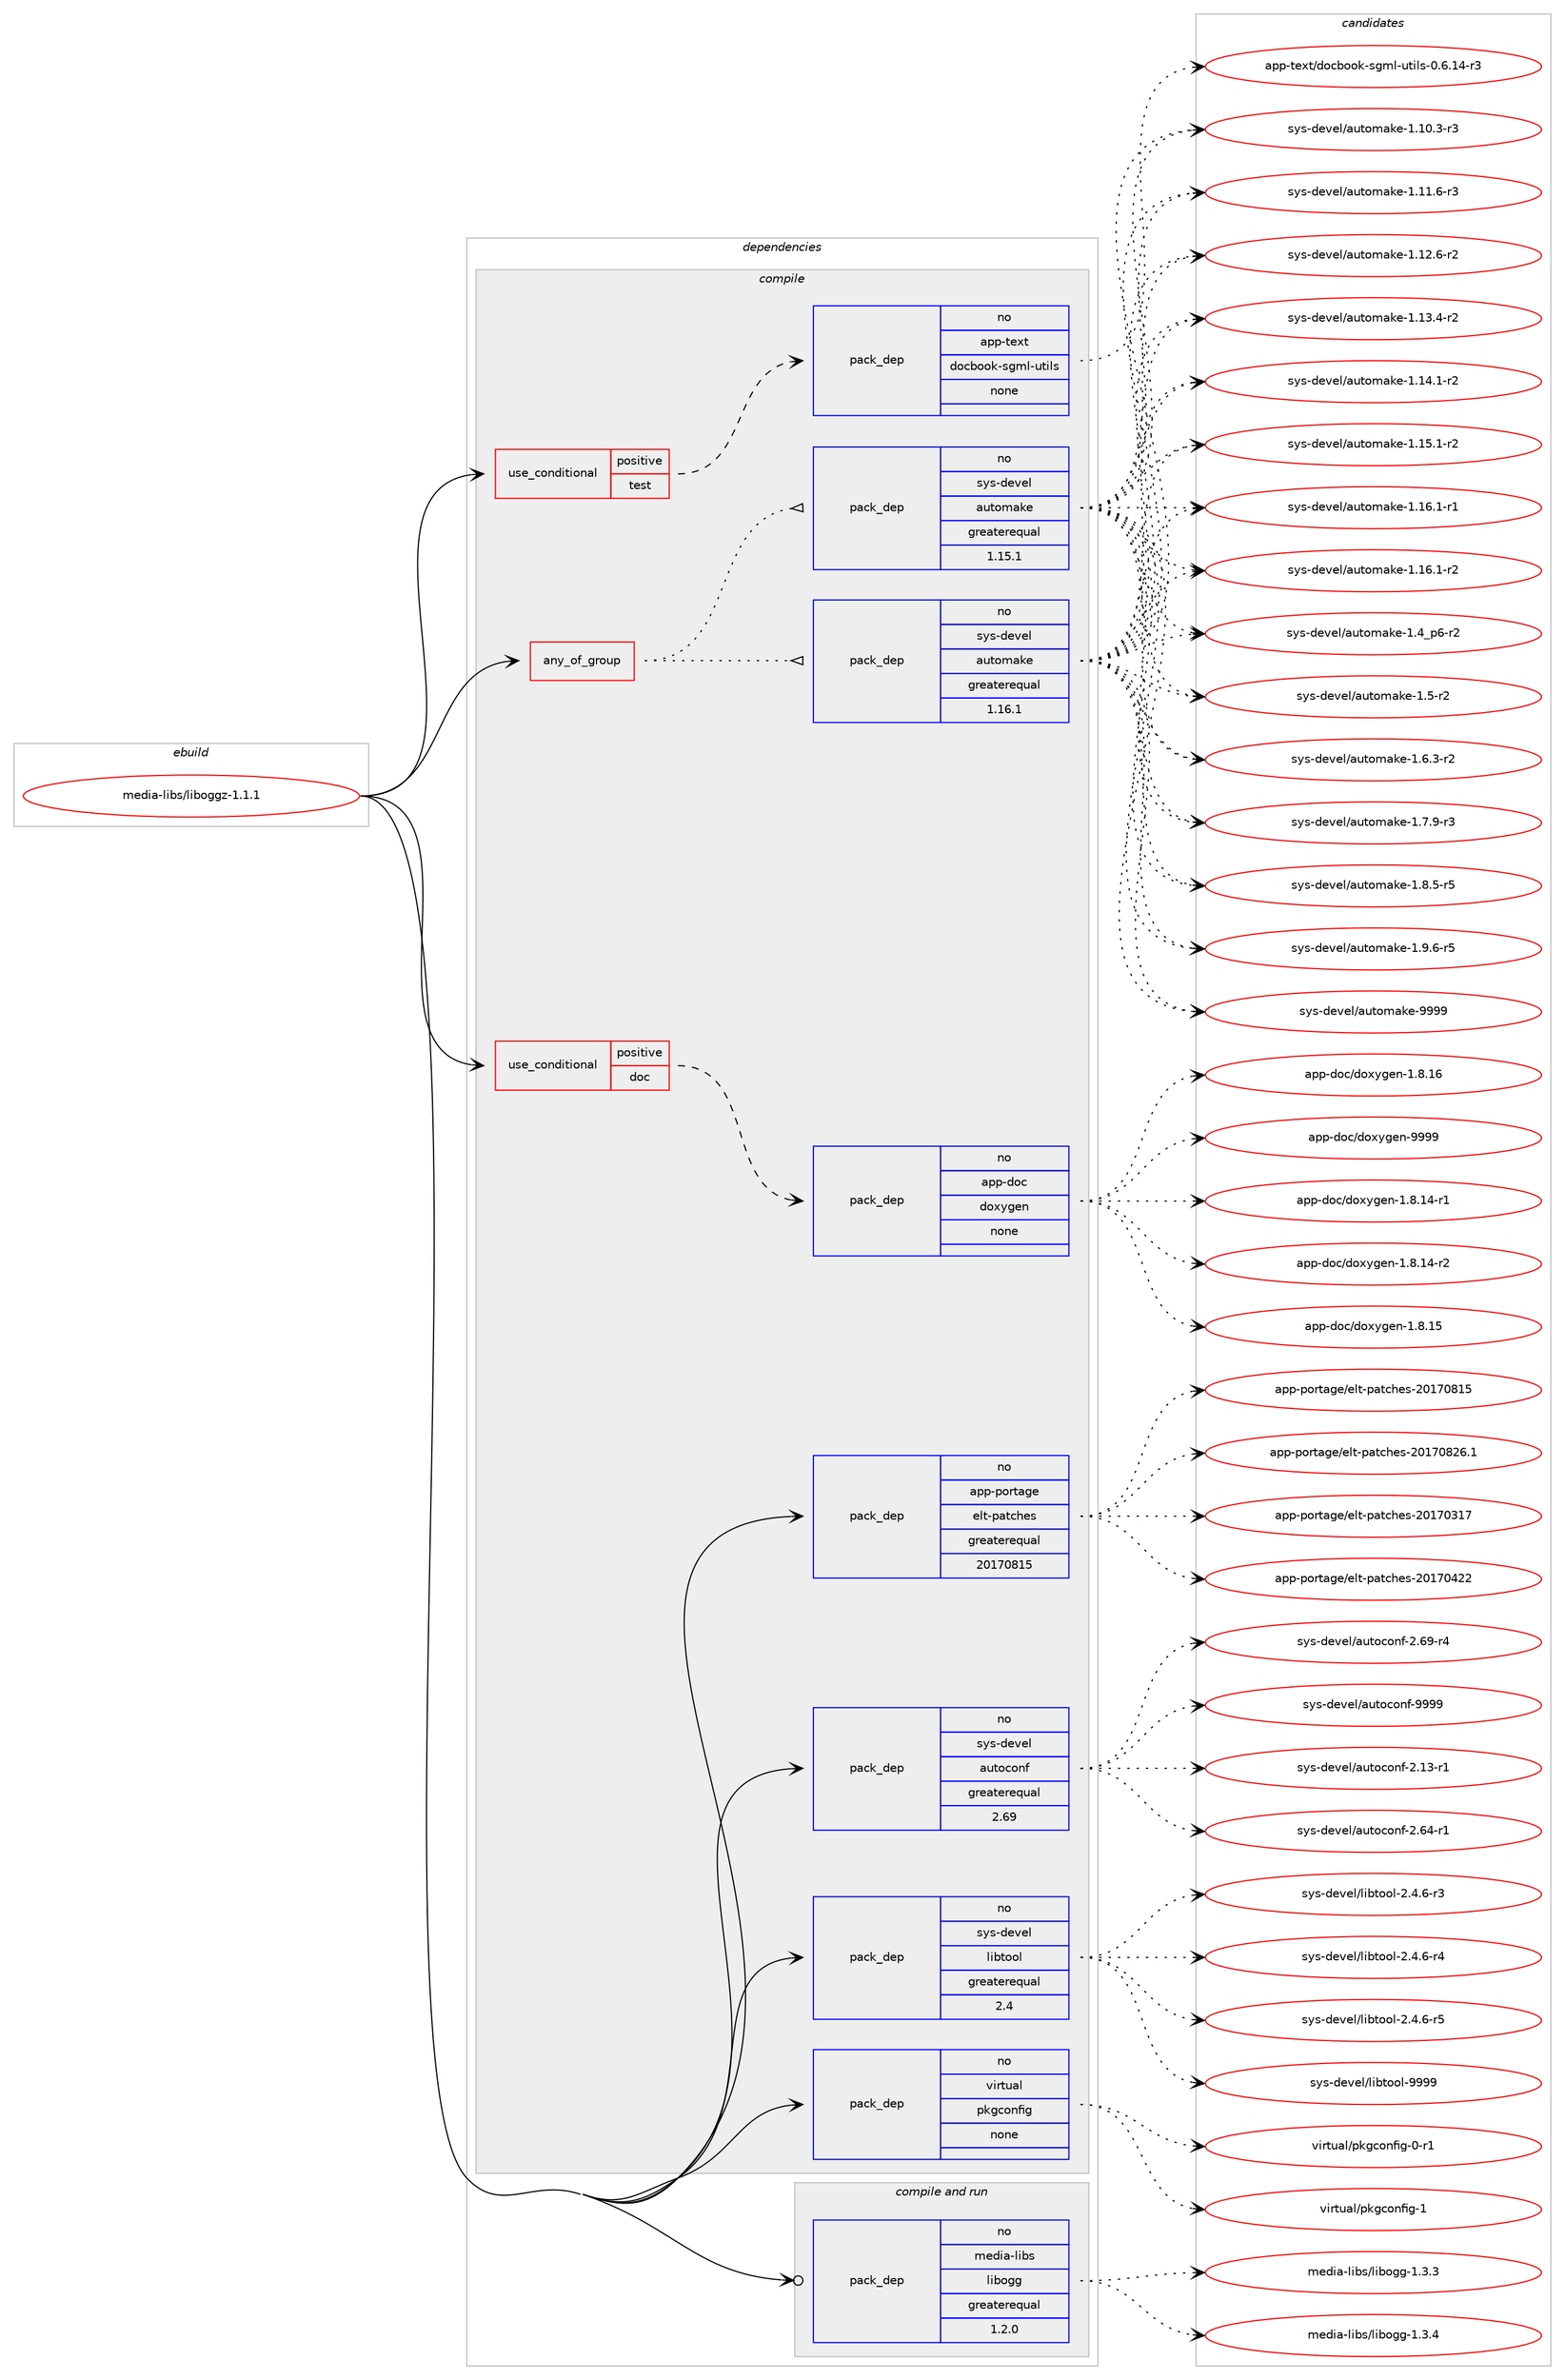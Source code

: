 digraph prolog {

# *************
# Graph options
# *************

newrank=true;
concentrate=true;
compound=true;
graph [rankdir=LR,fontname=Helvetica,fontsize=10,ranksep=1.5];#, ranksep=2.5, nodesep=0.2];
edge  [arrowhead=vee];
node  [fontname=Helvetica,fontsize=10];

# **********
# The ebuild
# **********

subgraph cluster_leftcol {
color=gray;
rank=same;
label=<<i>ebuild</i>>;
id [label="media-libs/liboggz-1.1.1", color=red, width=4, href="../media-libs/liboggz-1.1.1.svg"];
}

# ****************
# The dependencies
# ****************

subgraph cluster_midcol {
color=gray;
label=<<i>dependencies</i>>;
subgraph cluster_compile {
fillcolor="#eeeeee";
style=filled;
label=<<i>compile</i>>;
subgraph any13296 {
dependency788041 [label=<<TABLE BORDER="0" CELLBORDER="1" CELLSPACING="0" CELLPADDING="4"><TR><TD CELLPADDING="10">any_of_group</TD></TR></TABLE>>, shape=none, color=red];subgraph pack582658 {
dependency788042 [label=<<TABLE BORDER="0" CELLBORDER="1" CELLSPACING="0" CELLPADDING="4" WIDTH="220"><TR><TD ROWSPAN="6" CELLPADDING="30">pack_dep</TD></TR><TR><TD WIDTH="110">no</TD></TR><TR><TD>sys-devel</TD></TR><TR><TD>automake</TD></TR><TR><TD>greaterequal</TD></TR><TR><TD>1.16.1</TD></TR></TABLE>>, shape=none, color=blue];
}
dependency788041:e -> dependency788042:w [weight=20,style="dotted",arrowhead="oinv"];
subgraph pack582659 {
dependency788043 [label=<<TABLE BORDER="0" CELLBORDER="1" CELLSPACING="0" CELLPADDING="4" WIDTH="220"><TR><TD ROWSPAN="6" CELLPADDING="30">pack_dep</TD></TR><TR><TD WIDTH="110">no</TD></TR><TR><TD>sys-devel</TD></TR><TR><TD>automake</TD></TR><TR><TD>greaterequal</TD></TR><TR><TD>1.15.1</TD></TR></TABLE>>, shape=none, color=blue];
}
dependency788041:e -> dependency788043:w [weight=20,style="dotted",arrowhead="oinv"];
}
id:e -> dependency788041:w [weight=20,style="solid",arrowhead="vee"];
subgraph cond191654 {
dependency788044 [label=<<TABLE BORDER="0" CELLBORDER="1" CELLSPACING="0" CELLPADDING="4"><TR><TD ROWSPAN="3" CELLPADDING="10">use_conditional</TD></TR><TR><TD>positive</TD></TR><TR><TD>doc</TD></TR></TABLE>>, shape=none, color=red];
subgraph pack582660 {
dependency788045 [label=<<TABLE BORDER="0" CELLBORDER="1" CELLSPACING="0" CELLPADDING="4" WIDTH="220"><TR><TD ROWSPAN="6" CELLPADDING="30">pack_dep</TD></TR><TR><TD WIDTH="110">no</TD></TR><TR><TD>app-doc</TD></TR><TR><TD>doxygen</TD></TR><TR><TD>none</TD></TR><TR><TD></TD></TR></TABLE>>, shape=none, color=blue];
}
dependency788044:e -> dependency788045:w [weight=20,style="dashed",arrowhead="vee"];
}
id:e -> dependency788044:w [weight=20,style="solid",arrowhead="vee"];
subgraph cond191655 {
dependency788046 [label=<<TABLE BORDER="0" CELLBORDER="1" CELLSPACING="0" CELLPADDING="4"><TR><TD ROWSPAN="3" CELLPADDING="10">use_conditional</TD></TR><TR><TD>positive</TD></TR><TR><TD>test</TD></TR></TABLE>>, shape=none, color=red];
subgraph pack582661 {
dependency788047 [label=<<TABLE BORDER="0" CELLBORDER="1" CELLSPACING="0" CELLPADDING="4" WIDTH="220"><TR><TD ROWSPAN="6" CELLPADDING="30">pack_dep</TD></TR><TR><TD WIDTH="110">no</TD></TR><TR><TD>app-text</TD></TR><TR><TD>docbook-sgml-utils</TD></TR><TR><TD>none</TD></TR><TR><TD></TD></TR></TABLE>>, shape=none, color=blue];
}
dependency788046:e -> dependency788047:w [weight=20,style="dashed",arrowhead="vee"];
}
id:e -> dependency788046:w [weight=20,style="solid",arrowhead="vee"];
subgraph pack582662 {
dependency788048 [label=<<TABLE BORDER="0" CELLBORDER="1" CELLSPACING="0" CELLPADDING="4" WIDTH="220"><TR><TD ROWSPAN="6" CELLPADDING="30">pack_dep</TD></TR><TR><TD WIDTH="110">no</TD></TR><TR><TD>app-portage</TD></TR><TR><TD>elt-patches</TD></TR><TR><TD>greaterequal</TD></TR><TR><TD>20170815</TD></TR></TABLE>>, shape=none, color=blue];
}
id:e -> dependency788048:w [weight=20,style="solid",arrowhead="vee"];
subgraph pack582663 {
dependency788049 [label=<<TABLE BORDER="0" CELLBORDER="1" CELLSPACING="0" CELLPADDING="4" WIDTH="220"><TR><TD ROWSPAN="6" CELLPADDING="30">pack_dep</TD></TR><TR><TD WIDTH="110">no</TD></TR><TR><TD>sys-devel</TD></TR><TR><TD>autoconf</TD></TR><TR><TD>greaterequal</TD></TR><TR><TD>2.69</TD></TR></TABLE>>, shape=none, color=blue];
}
id:e -> dependency788049:w [weight=20,style="solid",arrowhead="vee"];
subgraph pack582664 {
dependency788050 [label=<<TABLE BORDER="0" CELLBORDER="1" CELLSPACING="0" CELLPADDING="4" WIDTH="220"><TR><TD ROWSPAN="6" CELLPADDING="30">pack_dep</TD></TR><TR><TD WIDTH="110">no</TD></TR><TR><TD>sys-devel</TD></TR><TR><TD>libtool</TD></TR><TR><TD>greaterequal</TD></TR><TR><TD>2.4</TD></TR></TABLE>>, shape=none, color=blue];
}
id:e -> dependency788050:w [weight=20,style="solid",arrowhead="vee"];
subgraph pack582665 {
dependency788051 [label=<<TABLE BORDER="0" CELLBORDER="1" CELLSPACING="0" CELLPADDING="4" WIDTH="220"><TR><TD ROWSPAN="6" CELLPADDING="30">pack_dep</TD></TR><TR><TD WIDTH="110">no</TD></TR><TR><TD>virtual</TD></TR><TR><TD>pkgconfig</TD></TR><TR><TD>none</TD></TR><TR><TD></TD></TR></TABLE>>, shape=none, color=blue];
}
id:e -> dependency788051:w [weight=20,style="solid",arrowhead="vee"];
}
subgraph cluster_compileandrun {
fillcolor="#eeeeee";
style=filled;
label=<<i>compile and run</i>>;
subgraph pack582666 {
dependency788052 [label=<<TABLE BORDER="0" CELLBORDER="1" CELLSPACING="0" CELLPADDING="4" WIDTH="220"><TR><TD ROWSPAN="6" CELLPADDING="30">pack_dep</TD></TR><TR><TD WIDTH="110">no</TD></TR><TR><TD>media-libs</TD></TR><TR><TD>libogg</TD></TR><TR><TD>greaterequal</TD></TR><TR><TD>1.2.0</TD></TR></TABLE>>, shape=none, color=blue];
}
id:e -> dependency788052:w [weight=20,style="solid",arrowhead="odotvee"];
}
subgraph cluster_run {
fillcolor="#eeeeee";
style=filled;
label=<<i>run</i>>;
}
}

# **************
# The candidates
# **************

subgraph cluster_choices {
rank=same;
color=gray;
label=<<i>candidates</i>>;

subgraph choice582658 {
color=black;
nodesep=1;
choice11512111545100101118101108479711711611110997107101454946494846514511451 [label="sys-devel/automake-1.10.3-r3", color=red, width=4,href="../sys-devel/automake-1.10.3-r3.svg"];
choice11512111545100101118101108479711711611110997107101454946494946544511451 [label="sys-devel/automake-1.11.6-r3", color=red, width=4,href="../sys-devel/automake-1.11.6-r3.svg"];
choice11512111545100101118101108479711711611110997107101454946495046544511450 [label="sys-devel/automake-1.12.6-r2", color=red, width=4,href="../sys-devel/automake-1.12.6-r2.svg"];
choice11512111545100101118101108479711711611110997107101454946495146524511450 [label="sys-devel/automake-1.13.4-r2", color=red, width=4,href="../sys-devel/automake-1.13.4-r2.svg"];
choice11512111545100101118101108479711711611110997107101454946495246494511450 [label="sys-devel/automake-1.14.1-r2", color=red, width=4,href="../sys-devel/automake-1.14.1-r2.svg"];
choice11512111545100101118101108479711711611110997107101454946495346494511450 [label="sys-devel/automake-1.15.1-r2", color=red, width=4,href="../sys-devel/automake-1.15.1-r2.svg"];
choice11512111545100101118101108479711711611110997107101454946495446494511449 [label="sys-devel/automake-1.16.1-r1", color=red, width=4,href="../sys-devel/automake-1.16.1-r1.svg"];
choice11512111545100101118101108479711711611110997107101454946495446494511450 [label="sys-devel/automake-1.16.1-r2", color=red, width=4,href="../sys-devel/automake-1.16.1-r2.svg"];
choice115121115451001011181011084797117116111109971071014549465295112544511450 [label="sys-devel/automake-1.4_p6-r2", color=red, width=4,href="../sys-devel/automake-1.4_p6-r2.svg"];
choice11512111545100101118101108479711711611110997107101454946534511450 [label="sys-devel/automake-1.5-r2", color=red, width=4,href="../sys-devel/automake-1.5-r2.svg"];
choice115121115451001011181011084797117116111109971071014549465446514511450 [label="sys-devel/automake-1.6.3-r2", color=red, width=4,href="../sys-devel/automake-1.6.3-r2.svg"];
choice115121115451001011181011084797117116111109971071014549465546574511451 [label="sys-devel/automake-1.7.9-r3", color=red, width=4,href="../sys-devel/automake-1.7.9-r3.svg"];
choice115121115451001011181011084797117116111109971071014549465646534511453 [label="sys-devel/automake-1.8.5-r5", color=red, width=4,href="../sys-devel/automake-1.8.5-r5.svg"];
choice115121115451001011181011084797117116111109971071014549465746544511453 [label="sys-devel/automake-1.9.6-r5", color=red, width=4,href="../sys-devel/automake-1.9.6-r5.svg"];
choice115121115451001011181011084797117116111109971071014557575757 [label="sys-devel/automake-9999", color=red, width=4,href="../sys-devel/automake-9999.svg"];
dependency788042:e -> choice11512111545100101118101108479711711611110997107101454946494846514511451:w [style=dotted,weight="100"];
dependency788042:e -> choice11512111545100101118101108479711711611110997107101454946494946544511451:w [style=dotted,weight="100"];
dependency788042:e -> choice11512111545100101118101108479711711611110997107101454946495046544511450:w [style=dotted,weight="100"];
dependency788042:e -> choice11512111545100101118101108479711711611110997107101454946495146524511450:w [style=dotted,weight="100"];
dependency788042:e -> choice11512111545100101118101108479711711611110997107101454946495246494511450:w [style=dotted,weight="100"];
dependency788042:e -> choice11512111545100101118101108479711711611110997107101454946495346494511450:w [style=dotted,weight="100"];
dependency788042:e -> choice11512111545100101118101108479711711611110997107101454946495446494511449:w [style=dotted,weight="100"];
dependency788042:e -> choice11512111545100101118101108479711711611110997107101454946495446494511450:w [style=dotted,weight="100"];
dependency788042:e -> choice115121115451001011181011084797117116111109971071014549465295112544511450:w [style=dotted,weight="100"];
dependency788042:e -> choice11512111545100101118101108479711711611110997107101454946534511450:w [style=dotted,weight="100"];
dependency788042:e -> choice115121115451001011181011084797117116111109971071014549465446514511450:w [style=dotted,weight="100"];
dependency788042:e -> choice115121115451001011181011084797117116111109971071014549465546574511451:w [style=dotted,weight="100"];
dependency788042:e -> choice115121115451001011181011084797117116111109971071014549465646534511453:w [style=dotted,weight="100"];
dependency788042:e -> choice115121115451001011181011084797117116111109971071014549465746544511453:w [style=dotted,weight="100"];
dependency788042:e -> choice115121115451001011181011084797117116111109971071014557575757:w [style=dotted,weight="100"];
}
subgraph choice582659 {
color=black;
nodesep=1;
choice11512111545100101118101108479711711611110997107101454946494846514511451 [label="sys-devel/automake-1.10.3-r3", color=red, width=4,href="../sys-devel/automake-1.10.3-r3.svg"];
choice11512111545100101118101108479711711611110997107101454946494946544511451 [label="sys-devel/automake-1.11.6-r3", color=red, width=4,href="../sys-devel/automake-1.11.6-r3.svg"];
choice11512111545100101118101108479711711611110997107101454946495046544511450 [label="sys-devel/automake-1.12.6-r2", color=red, width=4,href="../sys-devel/automake-1.12.6-r2.svg"];
choice11512111545100101118101108479711711611110997107101454946495146524511450 [label="sys-devel/automake-1.13.4-r2", color=red, width=4,href="../sys-devel/automake-1.13.4-r2.svg"];
choice11512111545100101118101108479711711611110997107101454946495246494511450 [label="sys-devel/automake-1.14.1-r2", color=red, width=4,href="../sys-devel/automake-1.14.1-r2.svg"];
choice11512111545100101118101108479711711611110997107101454946495346494511450 [label="sys-devel/automake-1.15.1-r2", color=red, width=4,href="../sys-devel/automake-1.15.1-r2.svg"];
choice11512111545100101118101108479711711611110997107101454946495446494511449 [label="sys-devel/automake-1.16.1-r1", color=red, width=4,href="../sys-devel/automake-1.16.1-r1.svg"];
choice11512111545100101118101108479711711611110997107101454946495446494511450 [label="sys-devel/automake-1.16.1-r2", color=red, width=4,href="../sys-devel/automake-1.16.1-r2.svg"];
choice115121115451001011181011084797117116111109971071014549465295112544511450 [label="sys-devel/automake-1.4_p6-r2", color=red, width=4,href="../sys-devel/automake-1.4_p6-r2.svg"];
choice11512111545100101118101108479711711611110997107101454946534511450 [label="sys-devel/automake-1.5-r2", color=red, width=4,href="../sys-devel/automake-1.5-r2.svg"];
choice115121115451001011181011084797117116111109971071014549465446514511450 [label="sys-devel/automake-1.6.3-r2", color=red, width=4,href="../sys-devel/automake-1.6.3-r2.svg"];
choice115121115451001011181011084797117116111109971071014549465546574511451 [label="sys-devel/automake-1.7.9-r3", color=red, width=4,href="../sys-devel/automake-1.7.9-r3.svg"];
choice115121115451001011181011084797117116111109971071014549465646534511453 [label="sys-devel/automake-1.8.5-r5", color=red, width=4,href="../sys-devel/automake-1.8.5-r5.svg"];
choice115121115451001011181011084797117116111109971071014549465746544511453 [label="sys-devel/automake-1.9.6-r5", color=red, width=4,href="../sys-devel/automake-1.9.6-r5.svg"];
choice115121115451001011181011084797117116111109971071014557575757 [label="sys-devel/automake-9999", color=red, width=4,href="../sys-devel/automake-9999.svg"];
dependency788043:e -> choice11512111545100101118101108479711711611110997107101454946494846514511451:w [style=dotted,weight="100"];
dependency788043:e -> choice11512111545100101118101108479711711611110997107101454946494946544511451:w [style=dotted,weight="100"];
dependency788043:e -> choice11512111545100101118101108479711711611110997107101454946495046544511450:w [style=dotted,weight="100"];
dependency788043:e -> choice11512111545100101118101108479711711611110997107101454946495146524511450:w [style=dotted,weight="100"];
dependency788043:e -> choice11512111545100101118101108479711711611110997107101454946495246494511450:w [style=dotted,weight="100"];
dependency788043:e -> choice11512111545100101118101108479711711611110997107101454946495346494511450:w [style=dotted,weight="100"];
dependency788043:e -> choice11512111545100101118101108479711711611110997107101454946495446494511449:w [style=dotted,weight="100"];
dependency788043:e -> choice11512111545100101118101108479711711611110997107101454946495446494511450:w [style=dotted,weight="100"];
dependency788043:e -> choice115121115451001011181011084797117116111109971071014549465295112544511450:w [style=dotted,weight="100"];
dependency788043:e -> choice11512111545100101118101108479711711611110997107101454946534511450:w [style=dotted,weight="100"];
dependency788043:e -> choice115121115451001011181011084797117116111109971071014549465446514511450:w [style=dotted,weight="100"];
dependency788043:e -> choice115121115451001011181011084797117116111109971071014549465546574511451:w [style=dotted,weight="100"];
dependency788043:e -> choice115121115451001011181011084797117116111109971071014549465646534511453:w [style=dotted,weight="100"];
dependency788043:e -> choice115121115451001011181011084797117116111109971071014549465746544511453:w [style=dotted,weight="100"];
dependency788043:e -> choice115121115451001011181011084797117116111109971071014557575757:w [style=dotted,weight="100"];
}
subgraph choice582660 {
color=black;
nodesep=1;
choice97112112451001119947100111120121103101110454946564649524511449 [label="app-doc/doxygen-1.8.14-r1", color=red, width=4,href="../app-doc/doxygen-1.8.14-r1.svg"];
choice97112112451001119947100111120121103101110454946564649524511450 [label="app-doc/doxygen-1.8.14-r2", color=red, width=4,href="../app-doc/doxygen-1.8.14-r2.svg"];
choice9711211245100111994710011112012110310111045494656464953 [label="app-doc/doxygen-1.8.15", color=red, width=4,href="../app-doc/doxygen-1.8.15.svg"];
choice9711211245100111994710011112012110310111045494656464954 [label="app-doc/doxygen-1.8.16", color=red, width=4,href="../app-doc/doxygen-1.8.16.svg"];
choice971121124510011199471001111201211031011104557575757 [label="app-doc/doxygen-9999", color=red, width=4,href="../app-doc/doxygen-9999.svg"];
dependency788045:e -> choice97112112451001119947100111120121103101110454946564649524511449:w [style=dotted,weight="100"];
dependency788045:e -> choice97112112451001119947100111120121103101110454946564649524511450:w [style=dotted,weight="100"];
dependency788045:e -> choice9711211245100111994710011112012110310111045494656464953:w [style=dotted,weight="100"];
dependency788045:e -> choice9711211245100111994710011112012110310111045494656464954:w [style=dotted,weight="100"];
dependency788045:e -> choice971121124510011199471001111201211031011104557575757:w [style=dotted,weight="100"];
}
subgraph choice582661 {
color=black;
nodesep=1;
choice97112112451161011201164710011199981111111074511510310910845117116105108115454846544649524511451 [label="app-text/docbook-sgml-utils-0.6.14-r3", color=red, width=4,href="../app-text/docbook-sgml-utils-0.6.14-r3.svg"];
dependency788047:e -> choice97112112451161011201164710011199981111111074511510310910845117116105108115454846544649524511451:w [style=dotted,weight="100"];
}
subgraph choice582662 {
color=black;
nodesep=1;
choice97112112451121111141169710310147101108116451129711699104101115455048495548514955 [label="app-portage/elt-patches-20170317", color=red, width=4,href="../app-portage/elt-patches-20170317.svg"];
choice97112112451121111141169710310147101108116451129711699104101115455048495548525050 [label="app-portage/elt-patches-20170422", color=red, width=4,href="../app-portage/elt-patches-20170422.svg"];
choice97112112451121111141169710310147101108116451129711699104101115455048495548564953 [label="app-portage/elt-patches-20170815", color=red, width=4,href="../app-portage/elt-patches-20170815.svg"];
choice971121124511211111411697103101471011081164511297116991041011154550484955485650544649 [label="app-portage/elt-patches-20170826.1", color=red, width=4,href="../app-portage/elt-patches-20170826.1.svg"];
dependency788048:e -> choice97112112451121111141169710310147101108116451129711699104101115455048495548514955:w [style=dotted,weight="100"];
dependency788048:e -> choice97112112451121111141169710310147101108116451129711699104101115455048495548525050:w [style=dotted,weight="100"];
dependency788048:e -> choice97112112451121111141169710310147101108116451129711699104101115455048495548564953:w [style=dotted,weight="100"];
dependency788048:e -> choice971121124511211111411697103101471011081164511297116991041011154550484955485650544649:w [style=dotted,weight="100"];
}
subgraph choice582663 {
color=black;
nodesep=1;
choice1151211154510010111810110847971171161119911111010245504649514511449 [label="sys-devel/autoconf-2.13-r1", color=red, width=4,href="../sys-devel/autoconf-2.13-r1.svg"];
choice1151211154510010111810110847971171161119911111010245504654524511449 [label="sys-devel/autoconf-2.64-r1", color=red, width=4,href="../sys-devel/autoconf-2.64-r1.svg"];
choice1151211154510010111810110847971171161119911111010245504654574511452 [label="sys-devel/autoconf-2.69-r4", color=red, width=4,href="../sys-devel/autoconf-2.69-r4.svg"];
choice115121115451001011181011084797117116111991111101024557575757 [label="sys-devel/autoconf-9999", color=red, width=4,href="../sys-devel/autoconf-9999.svg"];
dependency788049:e -> choice1151211154510010111810110847971171161119911111010245504649514511449:w [style=dotted,weight="100"];
dependency788049:e -> choice1151211154510010111810110847971171161119911111010245504654524511449:w [style=dotted,weight="100"];
dependency788049:e -> choice1151211154510010111810110847971171161119911111010245504654574511452:w [style=dotted,weight="100"];
dependency788049:e -> choice115121115451001011181011084797117116111991111101024557575757:w [style=dotted,weight="100"];
}
subgraph choice582664 {
color=black;
nodesep=1;
choice1151211154510010111810110847108105981161111111084550465246544511451 [label="sys-devel/libtool-2.4.6-r3", color=red, width=4,href="../sys-devel/libtool-2.4.6-r3.svg"];
choice1151211154510010111810110847108105981161111111084550465246544511452 [label="sys-devel/libtool-2.4.6-r4", color=red, width=4,href="../sys-devel/libtool-2.4.6-r4.svg"];
choice1151211154510010111810110847108105981161111111084550465246544511453 [label="sys-devel/libtool-2.4.6-r5", color=red, width=4,href="../sys-devel/libtool-2.4.6-r5.svg"];
choice1151211154510010111810110847108105981161111111084557575757 [label="sys-devel/libtool-9999", color=red, width=4,href="../sys-devel/libtool-9999.svg"];
dependency788050:e -> choice1151211154510010111810110847108105981161111111084550465246544511451:w [style=dotted,weight="100"];
dependency788050:e -> choice1151211154510010111810110847108105981161111111084550465246544511452:w [style=dotted,weight="100"];
dependency788050:e -> choice1151211154510010111810110847108105981161111111084550465246544511453:w [style=dotted,weight="100"];
dependency788050:e -> choice1151211154510010111810110847108105981161111111084557575757:w [style=dotted,weight="100"];
}
subgraph choice582665 {
color=black;
nodesep=1;
choice11810511411611797108471121071039911111010210510345484511449 [label="virtual/pkgconfig-0-r1", color=red, width=4,href="../virtual/pkgconfig-0-r1.svg"];
choice1181051141161179710847112107103991111101021051034549 [label="virtual/pkgconfig-1", color=red, width=4,href="../virtual/pkgconfig-1.svg"];
dependency788051:e -> choice11810511411611797108471121071039911111010210510345484511449:w [style=dotted,weight="100"];
dependency788051:e -> choice1181051141161179710847112107103991111101021051034549:w [style=dotted,weight="100"];
}
subgraph choice582666 {
color=black;
nodesep=1;
choice1091011001059745108105981154710810598111103103454946514651 [label="media-libs/libogg-1.3.3", color=red, width=4,href="../media-libs/libogg-1.3.3.svg"];
choice1091011001059745108105981154710810598111103103454946514652 [label="media-libs/libogg-1.3.4", color=red, width=4,href="../media-libs/libogg-1.3.4.svg"];
dependency788052:e -> choice1091011001059745108105981154710810598111103103454946514651:w [style=dotted,weight="100"];
dependency788052:e -> choice1091011001059745108105981154710810598111103103454946514652:w [style=dotted,weight="100"];
}
}

}
